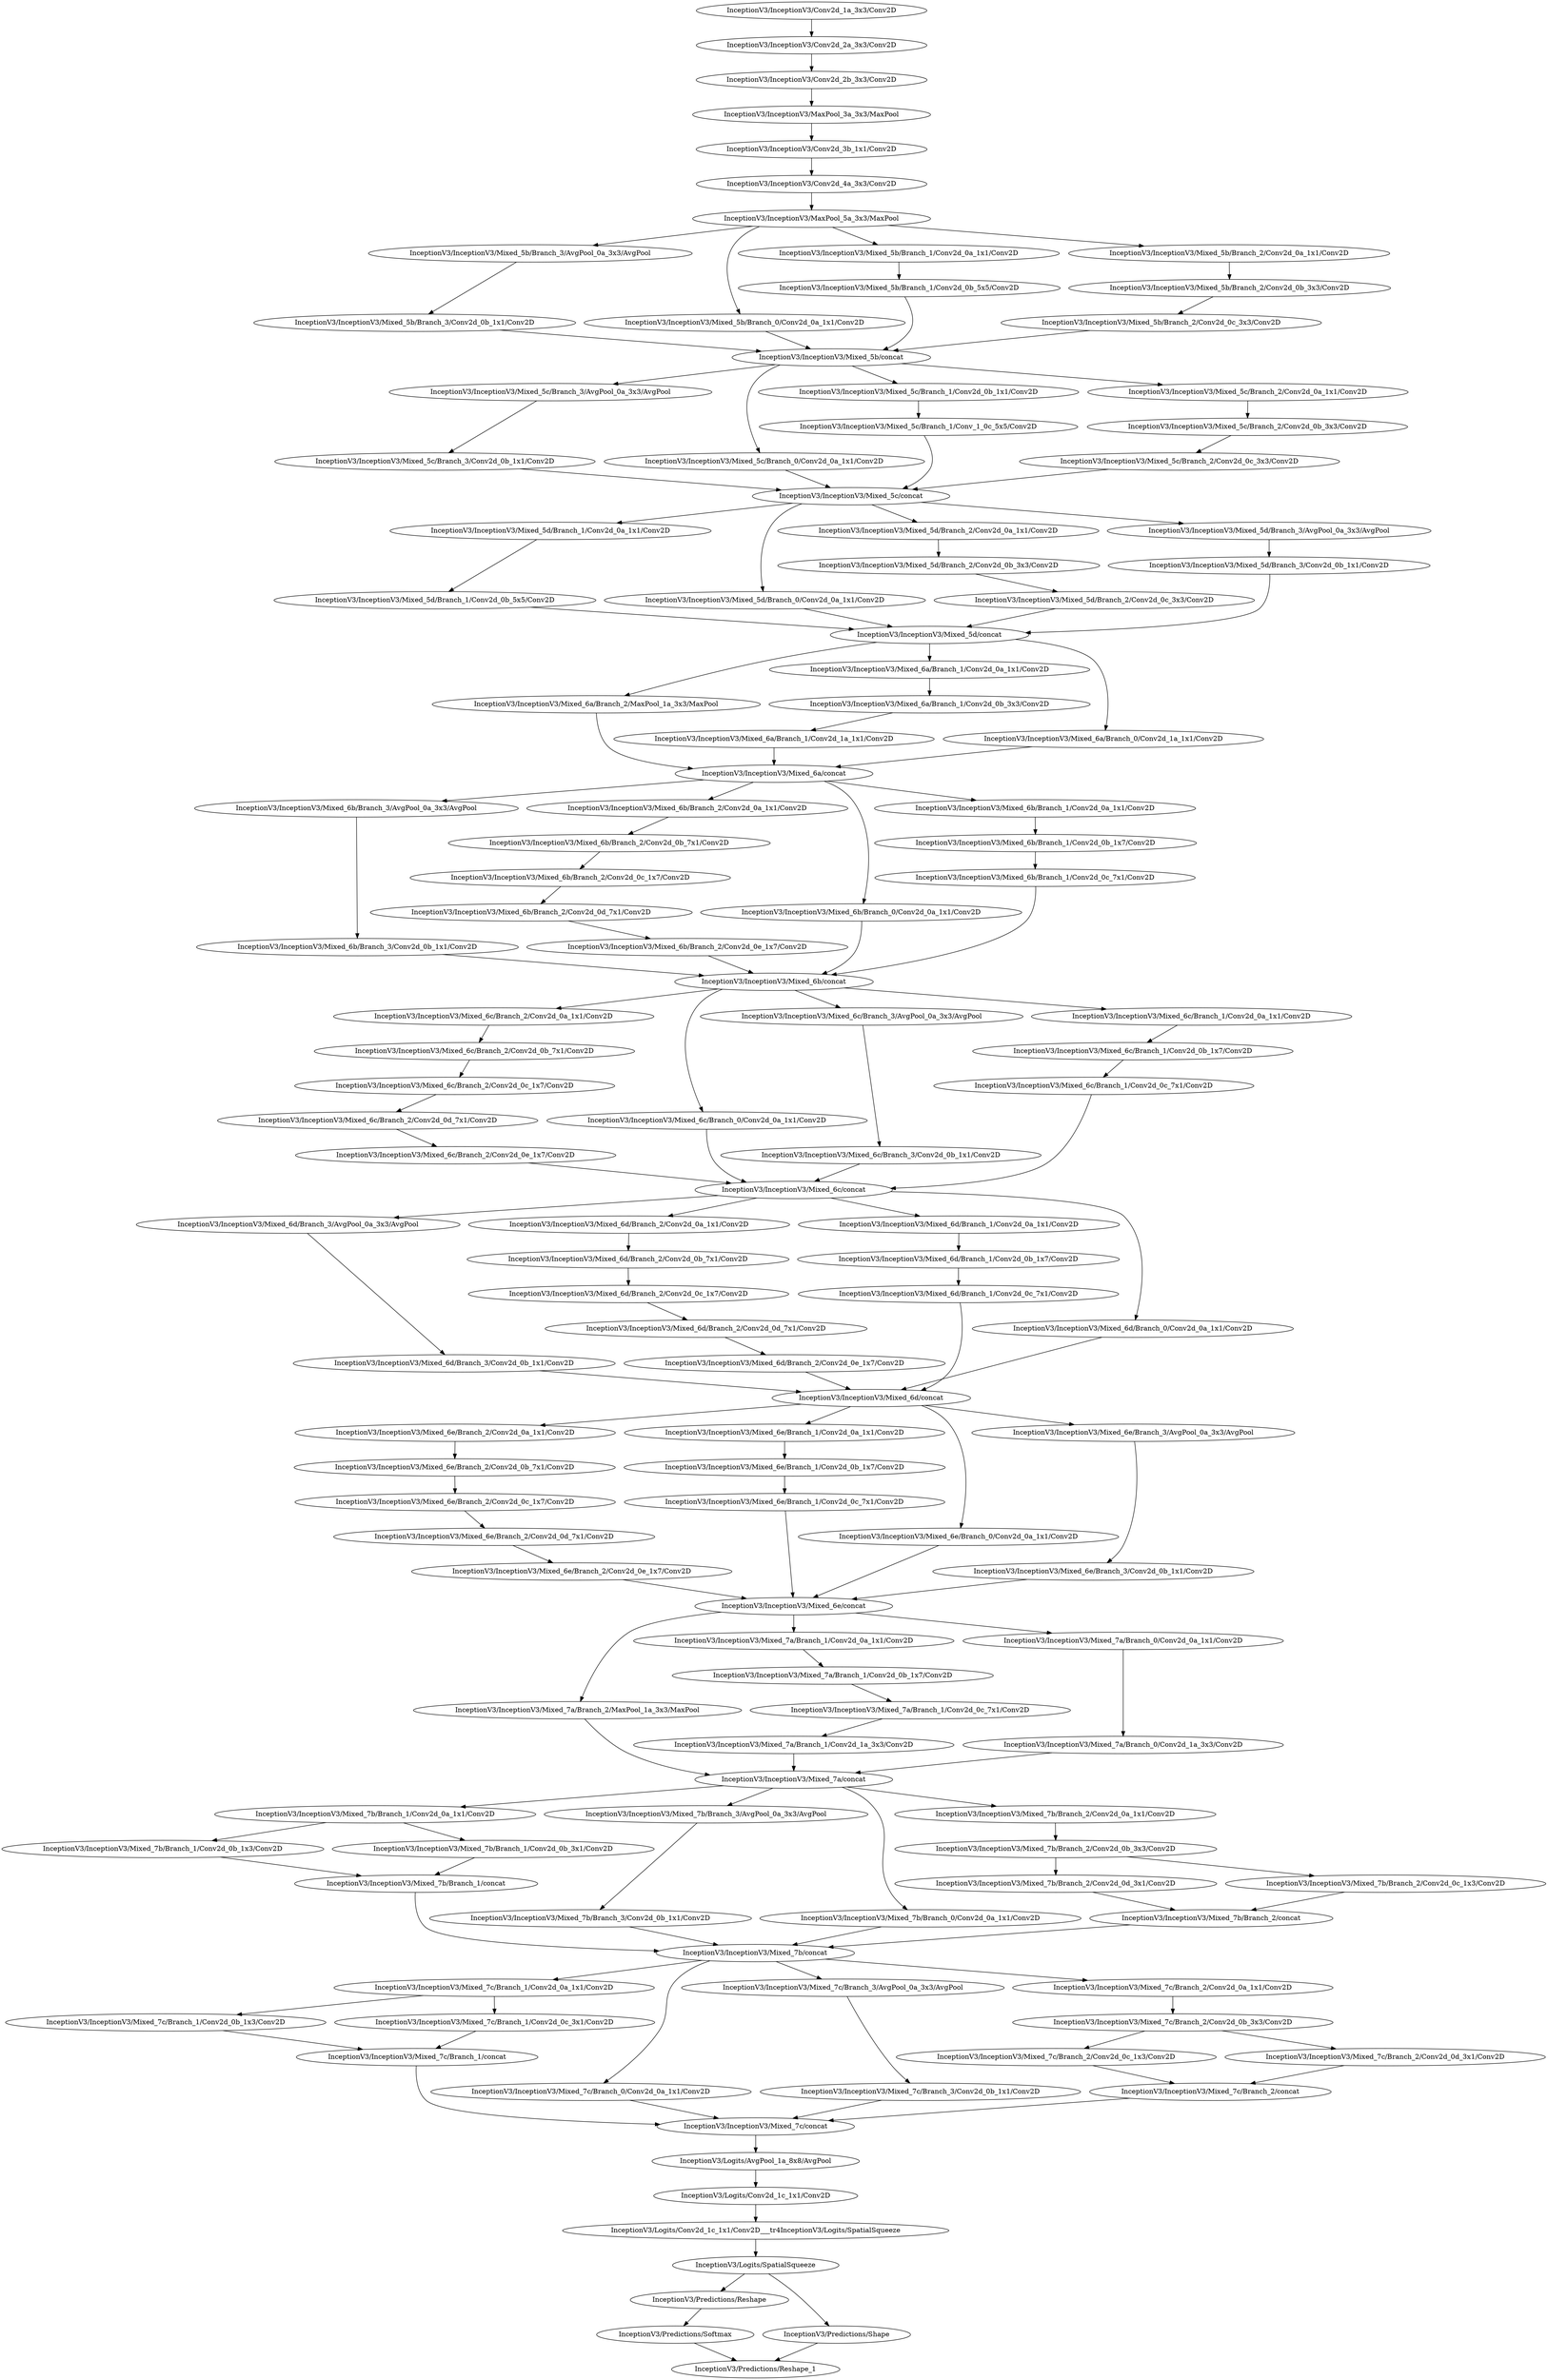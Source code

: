 digraph G {
"InceptionV3/InceptionV3/Conv2d_1a_3x3/Conv2D"->"InceptionV3/InceptionV3/Conv2d_2a_3x3/Conv2D";
"InceptionV3/InceptionV3/Conv2d_1a_3x3/Conv2D";
"InceptionV3/InceptionV3/Conv2d_2a_3x3/Conv2D"->"InceptionV3/InceptionV3/Conv2d_2b_3x3/Conv2D";
"InceptionV3/InceptionV3/Conv2d_2a_3x3/Conv2D";
"InceptionV3/InceptionV3/Conv2d_2b_3x3/Conv2D"->"InceptionV3/InceptionV3/MaxPool_3a_3x3/MaxPool";
"InceptionV3/InceptionV3/Conv2d_2b_3x3/Conv2D";
"InceptionV3/InceptionV3/MaxPool_3a_3x3/MaxPool"->"InceptionV3/InceptionV3/Conv2d_3b_1x1/Conv2D";
"InceptionV3/InceptionV3/MaxPool_3a_3x3/MaxPool";
"InceptionV3/InceptionV3/Conv2d_3b_1x1/Conv2D"->"InceptionV3/InceptionV3/Conv2d_4a_3x3/Conv2D";
"InceptionV3/InceptionV3/Conv2d_3b_1x1/Conv2D";
"InceptionV3/InceptionV3/Conv2d_4a_3x3/Conv2D"->"InceptionV3/InceptionV3/MaxPool_5a_3x3/MaxPool";
"InceptionV3/InceptionV3/Conv2d_4a_3x3/Conv2D";
"InceptionV3/InceptionV3/MaxPool_5a_3x3/MaxPool"->"InceptionV3/InceptionV3/Mixed_5b/Branch_3/AvgPool_0a_3x3/AvgPool";
"InceptionV3/InceptionV3/MaxPool_5a_3x3/MaxPool"->"InceptionV3/InceptionV3/Mixed_5b/Branch_0/Conv2d_0a_1x1/Conv2D";
"InceptionV3/InceptionV3/MaxPool_5a_3x3/MaxPool"->"InceptionV3/InceptionV3/Mixed_5b/Branch_1/Conv2d_0a_1x1/Conv2D";
"InceptionV3/InceptionV3/MaxPool_5a_3x3/MaxPool"->"InceptionV3/InceptionV3/Mixed_5b/Branch_2/Conv2d_0a_1x1/Conv2D";
"InceptionV3/InceptionV3/MaxPool_5a_3x3/MaxPool";
"InceptionV3/InceptionV3/Mixed_5b/Branch_3/AvgPool_0a_3x3/AvgPool"->"InceptionV3/InceptionV3/Mixed_5b/Branch_3/Conv2d_0b_1x1/Conv2D";
"InceptionV3/InceptionV3/Mixed_5b/Branch_3/AvgPool_0a_3x3/AvgPool";
"InceptionV3/InceptionV3/Mixed_5b/Branch_2/Conv2d_0a_1x1/Conv2D"->"InceptionV3/InceptionV3/Mixed_5b/Branch_2/Conv2d_0b_3x3/Conv2D";
"InceptionV3/InceptionV3/Mixed_5b/Branch_2/Conv2d_0a_1x1/Conv2D";
"InceptionV3/InceptionV3/Mixed_5b/Branch_1/Conv2d_0a_1x1/Conv2D"->"InceptionV3/InceptionV3/Mixed_5b/Branch_1/Conv2d_0b_5x5/Conv2D";
"InceptionV3/InceptionV3/Mixed_5b/Branch_1/Conv2d_0a_1x1/Conv2D";
"InceptionV3/InceptionV3/Mixed_5b/Branch_0/Conv2d_0a_1x1/Conv2D"->"InceptionV3/InceptionV3/Mixed_5b/concat";
"InceptionV3/InceptionV3/Mixed_5b/Branch_0/Conv2d_0a_1x1/Conv2D";
"InceptionV3/InceptionV3/Mixed_5b/Branch_3/Conv2d_0b_1x1/Conv2D"->"InceptionV3/InceptionV3/Mixed_5b/concat";
"InceptionV3/InceptionV3/Mixed_5b/Branch_3/Conv2d_0b_1x1/Conv2D";
"InceptionV3/InceptionV3/Mixed_5b/Branch_2/Conv2d_0b_3x3/Conv2D"->"InceptionV3/InceptionV3/Mixed_5b/Branch_2/Conv2d_0c_3x3/Conv2D";
"InceptionV3/InceptionV3/Mixed_5b/Branch_2/Conv2d_0b_3x3/Conv2D";
"InceptionV3/InceptionV3/Mixed_5b/Branch_1/Conv2d_0b_5x5/Conv2D"->"InceptionV3/InceptionV3/Mixed_5b/concat";
"InceptionV3/InceptionV3/Mixed_5b/Branch_1/Conv2d_0b_5x5/Conv2D";
"InceptionV3/InceptionV3/Mixed_5b/Branch_2/Conv2d_0c_3x3/Conv2D"->"InceptionV3/InceptionV3/Mixed_5b/concat";
"InceptionV3/InceptionV3/Mixed_5b/Branch_2/Conv2d_0c_3x3/Conv2D";
"InceptionV3/InceptionV3/Mixed_5b/concat"->"InceptionV3/InceptionV3/Mixed_5c/Branch_3/AvgPool_0a_3x3/AvgPool";
"InceptionV3/InceptionV3/Mixed_5b/concat"->"InceptionV3/InceptionV3/Mixed_5c/Branch_0/Conv2d_0a_1x1/Conv2D";
"InceptionV3/InceptionV3/Mixed_5b/concat"->"InceptionV3/InceptionV3/Mixed_5c/Branch_1/Conv2d_0b_1x1/Conv2D";
"InceptionV3/InceptionV3/Mixed_5b/concat"->"InceptionV3/InceptionV3/Mixed_5c/Branch_2/Conv2d_0a_1x1/Conv2D";
"InceptionV3/InceptionV3/Mixed_5b/concat";
"InceptionV3/InceptionV3/Mixed_5c/Branch_3/AvgPool_0a_3x3/AvgPool"->"InceptionV3/InceptionV3/Mixed_5c/Branch_3/Conv2d_0b_1x1/Conv2D";
"InceptionV3/InceptionV3/Mixed_5c/Branch_3/AvgPool_0a_3x3/AvgPool";
"InceptionV3/InceptionV3/Mixed_5c/Branch_2/Conv2d_0a_1x1/Conv2D"->"InceptionV3/InceptionV3/Mixed_5c/Branch_2/Conv2d_0b_3x3/Conv2D";
"InceptionV3/InceptionV3/Mixed_5c/Branch_2/Conv2d_0a_1x1/Conv2D";
"InceptionV3/InceptionV3/Mixed_5c/Branch_1/Conv2d_0b_1x1/Conv2D"->"InceptionV3/InceptionV3/Mixed_5c/Branch_1/Conv_1_0c_5x5/Conv2D";
"InceptionV3/InceptionV3/Mixed_5c/Branch_1/Conv2d_0b_1x1/Conv2D";
"InceptionV3/InceptionV3/Mixed_5c/Branch_0/Conv2d_0a_1x1/Conv2D"->"InceptionV3/InceptionV3/Mixed_5c/concat";
"InceptionV3/InceptionV3/Mixed_5c/Branch_0/Conv2d_0a_1x1/Conv2D";
"InceptionV3/InceptionV3/Mixed_5c/Branch_3/Conv2d_0b_1x1/Conv2D"->"InceptionV3/InceptionV3/Mixed_5c/concat";
"InceptionV3/InceptionV3/Mixed_5c/Branch_3/Conv2d_0b_1x1/Conv2D";
"InceptionV3/InceptionV3/Mixed_5c/Branch_2/Conv2d_0b_3x3/Conv2D"->"InceptionV3/InceptionV3/Mixed_5c/Branch_2/Conv2d_0c_3x3/Conv2D";
"InceptionV3/InceptionV3/Mixed_5c/Branch_2/Conv2d_0b_3x3/Conv2D";
"InceptionV3/InceptionV3/Mixed_5c/Branch_1/Conv_1_0c_5x5/Conv2D"->"InceptionV3/InceptionV3/Mixed_5c/concat";
"InceptionV3/InceptionV3/Mixed_5c/Branch_1/Conv_1_0c_5x5/Conv2D";
"InceptionV3/InceptionV3/Mixed_5c/Branch_2/Conv2d_0c_3x3/Conv2D"->"InceptionV3/InceptionV3/Mixed_5c/concat";
"InceptionV3/InceptionV3/Mixed_5c/Branch_2/Conv2d_0c_3x3/Conv2D";
"InceptionV3/InceptionV3/Mixed_5c/concat"->"InceptionV3/InceptionV3/Mixed_5d/Branch_1/Conv2d_0a_1x1/Conv2D";
"InceptionV3/InceptionV3/Mixed_5c/concat"->"InceptionV3/InceptionV3/Mixed_5d/Branch_0/Conv2d_0a_1x1/Conv2D";
"InceptionV3/InceptionV3/Mixed_5c/concat"->"InceptionV3/InceptionV3/Mixed_5d/Branch_2/Conv2d_0a_1x1/Conv2D";
"InceptionV3/InceptionV3/Mixed_5c/concat"->"InceptionV3/InceptionV3/Mixed_5d/Branch_3/AvgPool_0a_3x3/AvgPool";
"InceptionV3/InceptionV3/Mixed_5c/concat";
"InceptionV3/InceptionV3/Mixed_5d/Branch_3/AvgPool_0a_3x3/AvgPool"->"InceptionV3/InceptionV3/Mixed_5d/Branch_3/Conv2d_0b_1x1/Conv2D";
"InceptionV3/InceptionV3/Mixed_5d/Branch_3/AvgPool_0a_3x3/AvgPool";
"InceptionV3/InceptionV3/Mixed_5d/Branch_2/Conv2d_0a_1x1/Conv2D"->"InceptionV3/InceptionV3/Mixed_5d/Branch_2/Conv2d_0b_3x3/Conv2D";
"InceptionV3/InceptionV3/Mixed_5d/Branch_2/Conv2d_0a_1x1/Conv2D";
"InceptionV3/InceptionV3/Mixed_5d/Branch_1/Conv2d_0a_1x1/Conv2D"->"InceptionV3/InceptionV3/Mixed_5d/Branch_1/Conv2d_0b_5x5/Conv2D";
"InceptionV3/InceptionV3/Mixed_5d/Branch_1/Conv2d_0a_1x1/Conv2D";
"InceptionV3/InceptionV3/Mixed_5d/Branch_0/Conv2d_0a_1x1/Conv2D"->"InceptionV3/InceptionV3/Mixed_5d/concat";
"InceptionV3/InceptionV3/Mixed_5d/Branch_0/Conv2d_0a_1x1/Conv2D";
"InceptionV3/InceptionV3/Mixed_5d/Branch_3/Conv2d_0b_1x1/Conv2D"->"InceptionV3/InceptionV3/Mixed_5d/concat";
"InceptionV3/InceptionV3/Mixed_5d/Branch_3/Conv2d_0b_1x1/Conv2D";
"InceptionV3/InceptionV3/Mixed_5d/Branch_2/Conv2d_0b_3x3/Conv2D"->"InceptionV3/InceptionV3/Mixed_5d/Branch_2/Conv2d_0c_3x3/Conv2D";
"InceptionV3/InceptionV3/Mixed_5d/Branch_2/Conv2d_0b_3x3/Conv2D";
"InceptionV3/InceptionV3/Mixed_5d/Branch_1/Conv2d_0b_5x5/Conv2D"->"InceptionV3/InceptionV3/Mixed_5d/concat";
"InceptionV3/InceptionV3/Mixed_5d/Branch_1/Conv2d_0b_5x5/Conv2D";
"InceptionV3/InceptionV3/Mixed_5d/Branch_2/Conv2d_0c_3x3/Conv2D"->"InceptionV3/InceptionV3/Mixed_5d/concat";
"InceptionV3/InceptionV3/Mixed_5d/Branch_2/Conv2d_0c_3x3/Conv2D";
"InceptionV3/InceptionV3/Mixed_5d/concat"->"InceptionV3/InceptionV3/Mixed_6a/Branch_2/MaxPool_1a_3x3/MaxPool";
"InceptionV3/InceptionV3/Mixed_5d/concat"->"InceptionV3/InceptionV3/Mixed_6a/Branch_1/Conv2d_0a_1x1/Conv2D";
"InceptionV3/InceptionV3/Mixed_5d/concat"->"InceptionV3/InceptionV3/Mixed_6a/Branch_0/Conv2d_1a_1x1/Conv2D";
"InceptionV3/InceptionV3/Mixed_5d/concat";
"InceptionV3/InceptionV3/Mixed_6a/Branch_2/MaxPool_1a_3x3/MaxPool"->"InceptionV3/InceptionV3/Mixed_6a/concat";
"InceptionV3/InceptionV3/Mixed_6a/Branch_2/MaxPool_1a_3x3/MaxPool";
"InceptionV3/InceptionV3/Mixed_6a/Branch_1/Conv2d_0a_1x1/Conv2D"->"InceptionV3/InceptionV3/Mixed_6a/Branch_1/Conv2d_0b_3x3/Conv2D";
"InceptionV3/InceptionV3/Mixed_6a/Branch_1/Conv2d_0a_1x1/Conv2D";
"InceptionV3/InceptionV3/Mixed_6a/Branch_0/Conv2d_1a_1x1/Conv2D"->"InceptionV3/InceptionV3/Mixed_6a/concat";
"InceptionV3/InceptionV3/Mixed_6a/Branch_0/Conv2d_1a_1x1/Conv2D";
"InceptionV3/InceptionV3/Mixed_6a/Branch_1/Conv2d_0b_3x3/Conv2D"->"InceptionV3/InceptionV3/Mixed_6a/Branch_1/Conv2d_1a_1x1/Conv2D";
"InceptionV3/InceptionV3/Mixed_6a/Branch_1/Conv2d_0b_3x3/Conv2D";
"InceptionV3/InceptionV3/Mixed_6a/Branch_1/Conv2d_1a_1x1/Conv2D"->"InceptionV3/InceptionV3/Mixed_6a/concat";
"InceptionV3/InceptionV3/Mixed_6a/Branch_1/Conv2d_1a_1x1/Conv2D";
"InceptionV3/InceptionV3/Mixed_6a/concat"->"InceptionV3/InceptionV3/Mixed_6b/Branch_3/AvgPool_0a_3x3/AvgPool";
"InceptionV3/InceptionV3/Mixed_6a/concat"->"InceptionV3/InceptionV3/Mixed_6b/Branch_2/Conv2d_0a_1x1/Conv2D";
"InceptionV3/InceptionV3/Mixed_6a/concat"->"InceptionV3/InceptionV3/Mixed_6b/Branch_0/Conv2d_0a_1x1/Conv2D";
"InceptionV3/InceptionV3/Mixed_6a/concat"->"InceptionV3/InceptionV3/Mixed_6b/Branch_1/Conv2d_0a_1x1/Conv2D";
"InceptionV3/InceptionV3/Mixed_6a/concat";
"InceptionV3/InceptionV3/Mixed_6b/Branch_3/AvgPool_0a_3x3/AvgPool"->"InceptionV3/InceptionV3/Mixed_6b/Branch_3/Conv2d_0b_1x1/Conv2D";
"InceptionV3/InceptionV3/Mixed_6b/Branch_3/AvgPool_0a_3x3/AvgPool";
"InceptionV3/InceptionV3/Mixed_6b/Branch_2/Conv2d_0a_1x1/Conv2D"->"InceptionV3/InceptionV3/Mixed_6b/Branch_2/Conv2d_0b_7x1/Conv2D";
"InceptionV3/InceptionV3/Mixed_6b/Branch_2/Conv2d_0a_1x1/Conv2D";
"InceptionV3/InceptionV3/Mixed_6b/Branch_1/Conv2d_0a_1x1/Conv2D"->"InceptionV3/InceptionV3/Mixed_6b/Branch_1/Conv2d_0b_1x7/Conv2D";
"InceptionV3/InceptionV3/Mixed_6b/Branch_1/Conv2d_0a_1x1/Conv2D";
"InceptionV3/InceptionV3/Mixed_6b/Branch_0/Conv2d_0a_1x1/Conv2D"->"InceptionV3/InceptionV3/Mixed_6b/concat";
"InceptionV3/InceptionV3/Mixed_6b/Branch_0/Conv2d_0a_1x1/Conv2D";
"InceptionV3/InceptionV3/Mixed_6b/Branch_3/Conv2d_0b_1x1/Conv2D"->"InceptionV3/InceptionV3/Mixed_6b/concat";
"InceptionV3/InceptionV3/Mixed_6b/Branch_3/Conv2d_0b_1x1/Conv2D";
"InceptionV3/InceptionV3/Mixed_6b/Branch_2/Conv2d_0b_7x1/Conv2D"->"InceptionV3/InceptionV3/Mixed_6b/Branch_2/Conv2d_0c_1x7/Conv2D";
"InceptionV3/InceptionV3/Mixed_6b/Branch_2/Conv2d_0b_7x1/Conv2D";
"InceptionV3/InceptionV3/Mixed_6b/Branch_1/Conv2d_0b_1x7/Conv2D"->"InceptionV3/InceptionV3/Mixed_6b/Branch_1/Conv2d_0c_7x1/Conv2D";
"InceptionV3/InceptionV3/Mixed_6b/Branch_1/Conv2d_0b_1x7/Conv2D";
"InceptionV3/InceptionV3/Mixed_6b/Branch_2/Conv2d_0c_1x7/Conv2D"->"InceptionV3/InceptionV3/Mixed_6b/Branch_2/Conv2d_0d_7x1/Conv2D";
"InceptionV3/InceptionV3/Mixed_6b/Branch_2/Conv2d_0c_1x7/Conv2D";
"InceptionV3/InceptionV3/Mixed_6b/Branch_1/Conv2d_0c_7x1/Conv2D"->"InceptionV3/InceptionV3/Mixed_6b/concat";
"InceptionV3/InceptionV3/Mixed_6b/Branch_1/Conv2d_0c_7x1/Conv2D";
"InceptionV3/InceptionV3/Mixed_6b/Branch_2/Conv2d_0d_7x1/Conv2D"->"InceptionV3/InceptionV3/Mixed_6b/Branch_2/Conv2d_0e_1x7/Conv2D";
"InceptionV3/InceptionV3/Mixed_6b/Branch_2/Conv2d_0d_7x1/Conv2D";
"InceptionV3/InceptionV3/Mixed_6b/Branch_2/Conv2d_0e_1x7/Conv2D"->"InceptionV3/InceptionV3/Mixed_6b/concat";
"InceptionV3/InceptionV3/Mixed_6b/Branch_2/Conv2d_0e_1x7/Conv2D";
"InceptionV3/InceptionV3/Mixed_6b/concat"->"InceptionV3/InceptionV3/Mixed_6c/Branch_2/Conv2d_0a_1x1/Conv2D";
"InceptionV3/InceptionV3/Mixed_6b/concat"->"InceptionV3/InceptionV3/Mixed_6c/Branch_0/Conv2d_0a_1x1/Conv2D";
"InceptionV3/InceptionV3/Mixed_6b/concat"->"InceptionV3/InceptionV3/Mixed_6c/Branch_3/AvgPool_0a_3x3/AvgPool";
"InceptionV3/InceptionV3/Mixed_6b/concat"->"InceptionV3/InceptionV3/Mixed_6c/Branch_1/Conv2d_0a_1x1/Conv2D";
"InceptionV3/InceptionV3/Mixed_6b/concat";
"InceptionV3/InceptionV3/Mixed_6c/Branch_3/AvgPool_0a_3x3/AvgPool"->"InceptionV3/InceptionV3/Mixed_6c/Branch_3/Conv2d_0b_1x1/Conv2D";
"InceptionV3/InceptionV3/Mixed_6c/Branch_3/AvgPool_0a_3x3/AvgPool";
"InceptionV3/InceptionV3/Mixed_6c/Branch_2/Conv2d_0a_1x1/Conv2D"->"InceptionV3/InceptionV3/Mixed_6c/Branch_2/Conv2d_0b_7x1/Conv2D";
"InceptionV3/InceptionV3/Mixed_6c/Branch_2/Conv2d_0a_1x1/Conv2D";
"InceptionV3/InceptionV3/Mixed_6c/Branch_1/Conv2d_0a_1x1/Conv2D"->"InceptionV3/InceptionV3/Mixed_6c/Branch_1/Conv2d_0b_1x7/Conv2D";
"InceptionV3/InceptionV3/Mixed_6c/Branch_1/Conv2d_0a_1x1/Conv2D";
"InceptionV3/InceptionV3/Mixed_6c/Branch_0/Conv2d_0a_1x1/Conv2D"->"InceptionV3/InceptionV3/Mixed_6c/concat";
"InceptionV3/InceptionV3/Mixed_6c/Branch_0/Conv2d_0a_1x1/Conv2D";
"InceptionV3/InceptionV3/Mixed_6c/Branch_3/Conv2d_0b_1x1/Conv2D"->"InceptionV3/InceptionV3/Mixed_6c/concat";
"InceptionV3/InceptionV3/Mixed_6c/Branch_3/Conv2d_0b_1x1/Conv2D";
"InceptionV3/InceptionV3/Mixed_6c/Branch_2/Conv2d_0b_7x1/Conv2D"->"InceptionV3/InceptionV3/Mixed_6c/Branch_2/Conv2d_0c_1x7/Conv2D";
"InceptionV3/InceptionV3/Mixed_6c/Branch_2/Conv2d_0b_7x1/Conv2D";
"InceptionV3/InceptionV3/Mixed_6c/Branch_1/Conv2d_0b_1x7/Conv2D"->"InceptionV3/InceptionV3/Mixed_6c/Branch_1/Conv2d_0c_7x1/Conv2D";
"InceptionV3/InceptionV3/Mixed_6c/Branch_1/Conv2d_0b_1x7/Conv2D";
"InceptionV3/InceptionV3/Mixed_6c/Branch_2/Conv2d_0c_1x7/Conv2D"->"InceptionV3/InceptionV3/Mixed_6c/Branch_2/Conv2d_0d_7x1/Conv2D";
"InceptionV3/InceptionV3/Mixed_6c/Branch_2/Conv2d_0c_1x7/Conv2D";
"InceptionV3/InceptionV3/Mixed_6c/Branch_1/Conv2d_0c_7x1/Conv2D"->"InceptionV3/InceptionV3/Mixed_6c/concat";
"InceptionV3/InceptionV3/Mixed_6c/Branch_1/Conv2d_0c_7x1/Conv2D";
"InceptionV3/InceptionV3/Mixed_6c/Branch_2/Conv2d_0d_7x1/Conv2D"->"InceptionV3/InceptionV3/Mixed_6c/Branch_2/Conv2d_0e_1x7/Conv2D";
"InceptionV3/InceptionV3/Mixed_6c/Branch_2/Conv2d_0d_7x1/Conv2D";
"InceptionV3/InceptionV3/Mixed_6c/Branch_2/Conv2d_0e_1x7/Conv2D"->"InceptionV3/InceptionV3/Mixed_6c/concat";
"InceptionV3/InceptionV3/Mixed_6c/Branch_2/Conv2d_0e_1x7/Conv2D";
"InceptionV3/InceptionV3/Mixed_6c/concat"->"InceptionV3/InceptionV3/Mixed_6d/Branch_3/AvgPool_0a_3x3/AvgPool";
"InceptionV3/InceptionV3/Mixed_6c/concat"->"InceptionV3/InceptionV3/Mixed_6d/Branch_2/Conv2d_0a_1x1/Conv2D";
"InceptionV3/InceptionV3/Mixed_6c/concat"->"InceptionV3/InceptionV3/Mixed_6d/Branch_1/Conv2d_0a_1x1/Conv2D";
"InceptionV3/InceptionV3/Mixed_6c/concat"->"InceptionV3/InceptionV3/Mixed_6d/Branch_0/Conv2d_0a_1x1/Conv2D";
"InceptionV3/InceptionV3/Mixed_6c/concat";
"InceptionV3/InceptionV3/Mixed_6d/Branch_3/AvgPool_0a_3x3/AvgPool"->"InceptionV3/InceptionV3/Mixed_6d/Branch_3/Conv2d_0b_1x1/Conv2D";
"InceptionV3/InceptionV3/Mixed_6d/Branch_3/AvgPool_0a_3x3/AvgPool";
"InceptionV3/InceptionV3/Mixed_6d/Branch_2/Conv2d_0a_1x1/Conv2D"->"InceptionV3/InceptionV3/Mixed_6d/Branch_2/Conv2d_0b_7x1/Conv2D";
"InceptionV3/InceptionV3/Mixed_6d/Branch_2/Conv2d_0a_1x1/Conv2D";
"InceptionV3/InceptionV3/Mixed_6d/Branch_1/Conv2d_0a_1x1/Conv2D"->"InceptionV3/InceptionV3/Mixed_6d/Branch_1/Conv2d_0b_1x7/Conv2D";
"InceptionV3/InceptionV3/Mixed_6d/Branch_1/Conv2d_0a_1x1/Conv2D";
"InceptionV3/InceptionV3/Mixed_6d/Branch_0/Conv2d_0a_1x1/Conv2D"->"InceptionV3/InceptionV3/Mixed_6d/concat";
"InceptionV3/InceptionV3/Mixed_6d/Branch_0/Conv2d_0a_1x1/Conv2D";
"InceptionV3/InceptionV3/Mixed_6d/Branch_3/Conv2d_0b_1x1/Conv2D"->"InceptionV3/InceptionV3/Mixed_6d/concat";
"InceptionV3/InceptionV3/Mixed_6d/Branch_3/Conv2d_0b_1x1/Conv2D";
"InceptionV3/InceptionV3/Mixed_6d/Branch_2/Conv2d_0b_7x1/Conv2D"->"InceptionV3/InceptionV3/Mixed_6d/Branch_2/Conv2d_0c_1x7/Conv2D";
"InceptionV3/InceptionV3/Mixed_6d/Branch_2/Conv2d_0b_7x1/Conv2D";
"InceptionV3/InceptionV3/Mixed_6d/Branch_1/Conv2d_0b_1x7/Conv2D"->"InceptionV3/InceptionV3/Mixed_6d/Branch_1/Conv2d_0c_7x1/Conv2D";
"InceptionV3/InceptionV3/Mixed_6d/Branch_1/Conv2d_0b_1x7/Conv2D";
"InceptionV3/InceptionV3/Mixed_6d/Branch_2/Conv2d_0c_1x7/Conv2D"->"InceptionV3/InceptionV3/Mixed_6d/Branch_2/Conv2d_0d_7x1/Conv2D";
"InceptionV3/InceptionV3/Mixed_6d/Branch_2/Conv2d_0c_1x7/Conv2D";
"InceptionV3/InceptionV3/Mixed_6d/Branch_1/Conv2d_0c_7x1/Conv2D"->"InceptionV3/InceptionV3/Mixed_6d/concat";
"InceptionV3/InceptionV3/Mixed_6d/Branch_1/Conv2d_0c_7x1/Conv2D";
"InceptionV3/InceptionV3/Mixed_6d/Branch_2/Conv2d_0d_7x1/Conv2D"->"InceptionV3/InceptionV3/Mixed_6d/Branch_2/Conv2d_0e_1x7/Conv2D";
"InceptionV3/InceptionV3/Mixed_6d/Branch_2/Conv2d_0d_7x1/Conv2D";
"InceptionV3/InceptionV3/Mixed_6d/Branch_2/Conv2d_0e_1x7/Conv2D"->"InceptionV3/InceptionV3/Mixed_6d/concat";
"InceptionV3/InceptionV3/Mixed_6d/Branch_2/Conv2d_0e_1x7/Conv2D";
"InceptionV3/InceptionV3/Mixed_6d/concat"->"InceptionV3/InceptionV3/Mixed_6e/Branch_2/Conv2d_0a_1x1/Conv2D";
"InceptionV3/InceptionV3/Mixed_6d/concat"->"InceptionV3/InceptionV3/Mixed_6e/Branch_1/Conv2d_0a_1x1/Conv2D";
"InceptionV3/InceptionV3/Mixed_6d/concat"->"InceptionV3/InceptionV3/Mixed_6e/Branch_0/Conv2d_0a_1x1/Conv2D";
"InceptionV3/InceptionV3/Mixed_6d/concat"->"InceptionV3/InceptionV3/Mixed_6e/Branch_3/AvgPool_0a_3x3/AvgPool";
"InceptionV3/InceptionV3/Mixed_6d/concat";
"InceptionV3/InceptionV3/Mixed_6e/Branch_3/AvgPool_0a_3x3/AvgPool"->"InceptionV3/InceptionV3/Mixed_6e/Branch_3/Conv2d_0b_1x1/Conv2D";
"InceptionV3/InceptionV3/Mixed_6e/Branch_3/AvgPool_0a_3x3/AvgPool";
"InceptionV3/InceptionV3/Mixed_6e/Branch_2/Conv2d_0a_1x1/Conv2D"->"InceptionV3/InceptionV3/Mixed_6e/Branch_2/Conv2d_0b_7x1/Conv2D";
"InceptionV3/InceptionV3/Mixed_6e/Branch_2/Conv2d_0a_1x1/Conv2D";
"InceptionV3/InceptionV3/Mixed_6e/Branch_1/Conv2d_0a_1x1/Conv2D"->"InceptionV3/InceptionV3/Mixed_6e/Branch_1/Conv2d_0b_1x7/Conv2D";
"InceptionV3/InceptionV3/Mixed_6e/Branch_1/Conv2d_0a_1x1/Conv2D";
"InceptionV3/InceptionV3/Mixed_6e/Branch_0/Conv2d_0a_1x1/Conv2D"->"InceptionV3/InceptionV3/Mixed_6e/concat";
"InceptionV3/InceptionV3/Mixed_6e/Branch_0/Conv2d_0a_1x1/Conv2D";
"InceptionV3/InceptionV3/Mixed_6e/Branch_3/Conv2d_0b_1x1/Conv2D"->"InceptionV3/InceptionV3/Mixed_6e/concat";
"InceptionV3/InceptionV3/Mixed_6e/Branch_3/Conv2d_0b_1x1/Conv2D";
"InceptionV3/InceptionV3/Mixed_6e/Branch_2/Conv2d_0b_7x1/Conv2D"->"InceptionV3/InceptionV3/Mixed_6e/Branch_2/Conv2d_0c_1x7/Conv2D";
"InceptionV3/InceptionV3/Mixed_6e/Branch_2/Conv2d_0b_7x1/Conv2D";
"InceptionV3/InceptionV3/Mixed_6e/Branch_1/Conv2d_0b_1x7/Conv2D"->"InceptionV3/InceptionV3/Mixed_6e/Branch_1/Conv2d_0c_7x1/Conv2D";
"InceptionV3/InceptionV3/Mixed_6e/Branch_1/Conv2d_0b_1x7/Conv2D";
"InceptionV3/InceptionV3/Mixed_6e/Branch_2/Conv2d_0c_1x7/Conv2D"->"InceptionV3/InceptionV3/Mixed_6e/Branch_2/Conv2d_0d_7x1/Conv2D";
"InceptionV3/InceptionV3/Mixed_6e/Branch_2/Conv2d_0c_1x7/Conv2D";
"InceptionV3/InceptionV3/Mixed_6e/Branch_1/Conv2d_0c_7x1/Conv2D"->"InceptionV3/InceptionV3/Mixed_6e/concat";
"InceptionV3/InceptionV3/Mixed_6e/Branch_1/Conv2d_0c_7x1/Conv2D";
"InceptionV3/InceptionV3/Mixed_6e/Branch_2/Conv2d_0d_7x1/Conv2D"->"InceptionV3/InceptionV3/Mixed_6e/Branch_2/Conv2d_0e_1x7/Conv2D";
"InceptionV3/InceptionV3/Mixed_6e/Branch_2/Conv2d_0d_7x1/Conv2D";
"InceptionV3/InceptionV3/Mixed_6e/Branch_2/Conv2d_0e_1x7/Conv2D"->"InceptionV3/InceptionV3/Mixed_6e/concat";
"InceptionV3/InceptionV3/Mixed_6e/Branch_2/Conv2d_0e_1x7/Conv2D";
"InceptionV3/InceptionV3/Mixed_6e/concat"->"InceptionV3/InceptionV3/Mixed_7a/Branch_2/MaxPool_1a_3x3/MaxPool";
"InceptionV3/InceptionV3/Mixed_6e/concat"->"InceptionV3/InceptionV3/Mixed_7a/Branch_1/Conv2d_0a_1x1/Conv2D";
"InceptionV3/InceptionV3/Mixed_6e/concat"->"InceptionV3/InceptionV3/Mixed_7a/Branch_0/Conv2d_0a_1x1/Conv2D";
"InceptionV3/InceptionV3/Mixed_6e/concat";
"InceptionV3/InceptionV3/Mixed_7a/Branch_2/MaxPool_1a_3x3/MaxPool"->"InceptionV3/InceptionV3/Mixed_7a/concat";
"InceptionV3/InceptionV3/Mixed_7a/Branch_2/MaxPool_1a_3x3/MaxPool";
"InceptionV3/InceptionV3/Mixed_7a/Branch_1/Conv2d_0a_1x1/Conv2D"->"InceptionV3/InceptionV3/Mixed_7a/Branch_1/Conv2d_0b_1x7/Conv2D";
"InceptionV3/InceptionV3/Mixed_7a/Branch_1/Conv2d_0a_1x1/Conv2D";
"InceptionV3/InceptionV3/Mixed_7a/Branch_0/Conv2d_0a_1x1/Conv2D"->"InceptionV3/InceptionV3/Mixed_7a/Branch_0/Conv2d_1a_3x3/Conv2D";
"InceptionV3/InceptionV3/Mixed_7a/Branch_0/Conv2d_0a_1x1/Conv2D";
"InceptionV3/InceptionV3/Mixed_7a/Branch_1/Conv2d_0b_1x7/Conv2D"->"InceptionV3/InceptionV3/Mixed_7a/Branch_1/Conv2d_0c_7x1/Conv2D";
"InceptionV3/InceptionV3/Mixed_7a/Branch_1/Conv2d_0b_1x7/Conv2D";
"InceptionV3/InceptionV3/Mixed_7a/Branch_0/Conv2d_1a_3x3/Conv2D"->"InceptionV3/InceptionV3/Mixed_7a/concat";
"InceptionV3/InceptionV3/Mixed_7a/Branch_0/Conv2d_1a_3x3/Conv2D";
"InceptionV3/InceptionV3/Mixed_7a/Branch_1/Conv2d_0c_7x1/Conv2D"->"InceptionV3/InceptionV3/Mixed_7a/Branch_1/Conv2d_1a_3x3/Conv2D";
"InceptionV3/InceptionV3/Mixed_7a/Branch_1/Conv2d_0c_7x1/Conv2D";
"InceptionV3/InceptionV3/Mixed_7a/Branch_1/Conv2d_1a_3x3/Conv2D"->"InceptionV3/InceptionV3/Mixed_7a/concat";
"InceptionV3/InceptionV3/Mixed_7a/Branch_1/Conv2d_1a_3x3/Conv2D";
"InceptionV3/InceptionV3/Mixed_7a/concat"->"InceptionV3/InceptionV3/Mixed_7b/Branch_1/Conv2d_0a_1x1/Conv2D";
"InceptionV3/InceptionV3/Mixed_7a/concat"->"InceptionV3/InceptionV3/Mixed_7b/Branch_3/AvgPool_0a_3x3/AvgPool";
"InceptionV3/InceptionV3/Mixed_7a/concat"->"InceptionV3/InceptionV3/Mixed_7b/Branch_0/Conv2d_0a_1x1/Conv2D";
"InceptionV3/InceptionV3/Mixed_7a/concat"->"InceptionV3/InceptionV3/Mixed_7b/Branch_2/Conv2d_0a_1x1/Conv2D";
"InceptionV3/InceptionV3/Mixed_7a/concat";
"InceptionV3/InceptionV3/Mixed_7b/Branch_3/AvgPool_0a_3x3/AvgPool"->"InceptionV3/InceptionV3/Mixed_7b/Branch_3/Conv2d_0b_1x1/Conv2D";
"InceptionV3/InceptionV3/Mixed_7b/Branch_3/AvgPool_0a_3x3/AvgPool";
"InceptionV3/InceptionV3/Mixed_7b/Branch_2/Conv2d_0a_1x1/Conv2D"->"InceptionV3/InceptionV3/Mixed_7b/Branch_2/Conv2d_0b_3x3/Conv2D";
"InceptionV3/InceptionV3/Mixed_7b/Branch_2/Conv2d_0a_1x1/Conv2D";
"InceptionV3/InceptionV3/Mixed_7b/Branch_1/Conv2d_0a_1x1/Conv2D"->"InceptionV3/InceptionV3/Mixed_7b/Branch_1/Conv2d_0b_1x3/Conv2D";
"InceptionV3/InceptionV3/Mixed_7b/Branch_1/Conv2d_0a_1x1/Conv2D"->"InceptionV3/InceptionV3/Mixed_7b/Branch_1/Conv2d_0b_3x1/Conv2D";
"InceptionV3/InceptionV3/Mixed_7b/Branch_1/Conv2d_0a_1x1/Conv2D";
"InceptionV3/InceptionV3/Mixed_7b/Branch_0/Conv2d_0a_1x1/Conv2D"->"InceptionV3/InceptionV3/Mixed_7b/concat";
"InceptionV3/InceptionV3/Mixed_7b/Branch_0/Conv2d_0a_1x1/Conv2D";
"InceptionV3/InceptionV3/Mixed_7b/Branch_3/Conv2d_0b_1x1/Conv2D"->"InceptionV3/InceptionV3/Mixed_7b/concat";
"InceptionV3/InceptionV3/Mixed_7b/Branch_3/Conv2d_0b_1x1/Conv2D";
"InceptionV3/InceptionV3/Mixed_7b/Branch_2/Conv2d_0b_3x3/Conv2D"->"InceptionV3/InceptionV3/Mixed_7b/Branch_2/Conv2d_0d_3x1/Conv2D";
"InceptionV3/InceptionV3/Mixed_7b/Branch_2/Conv2d_0b_3x3/Conv2D"->"InceptionV3/InceptionV3/Mixed_7b/Branch_2/Conv2d_0c_1x3/Conv2D";
"InceptionV3/InceptionV3/Mixed_7b/Branch_2/Conv2d_0b_3x3/Conv2D";
"InceptionV3/InceptionV3/Mixed_7b/Branch_1/Conv2d_0b_3x1/Conv2D"->"InceptionV3/InceptionV3/Mixed_7b/Branch_1/concat";
"InceptionV3/InceptionV3/Mixed_7b/Branch_1/Conv2d_0b_3x1/Conv2D";
"InceptionV3/InceptionV3/Mixed_7b/Branch_1/Conv2d_0b_1x3/Conv2D"->"InceptionV3/InceptionV3/Mixed_7b/Branch_1/concat";
"InceptionV3/InceptionV3/Mixed_7b/Branch_1/Conv2d_0b_1x3/Conv2D";
"InceptionV3/InceptionV3/Mixed_7b/Branch_2/Conv2d_0d_3x1/Conv2D"->"InceptionV3/InceptionV3/Mixed_7b/Branch_2/concat";
"InceptionV3/InceptionV3/Mixed_7b/Branch_2/Conv2d_0d_3x1/Conv2D";
"InceptionV3/InceptionV3/Mixed_7b/Branch_2/Conv2d_0c_1x3/Conv2D"->"InceptionV3/InceptionV3/Mixed_7b/Branch_2/concat";
"InceptionV3/InceptionV3/Mixed_7b/Branch_2/Conv2d_0c_1x3/Conv2D";
"InceptionV3/InceptionV3/Mixed_7b/Branch_1/concat"->"InceptionV3/InceptionV3/Mixed_7b/concat";
"InceptionV3/InceptionV3/Mixed_7b/Branch_1/concat";
"InceptionV3/InceptionV3/Mixed_7b/Branch_2/concat"->"InceptionV3/InceptionV3/Mixed_7b/concat";
"InceptionV3/InceptionV3/Mixed_7b/Branch_2/concat";
"InceptionV3/InceptionV3/Mixed_7b/concat"->"InceptionV3/InceptionV3/Mixed_7c/Branch_1/Conv2d_0a_1x1/Conv2D";
"InceptionV3/InceptionV3/Mixed_7b/concat"->"InceptionV3/InceptionV3/Mixed_7c/Branch_0/Conv2d_0a_1x1/Conv2D";
"InceptionV3/InceptionV3/Mixed_7b/concat"->"InceptionV3/InceptionV3/Mixed_7c/Branch_3/AvgPool_0a_3x3/AvgPool";
"InceptionV3/InceptionV3/Mixed_7b/concat"->"InceptionV3/InceptionV3/Mixed_7c/Branch_2/Conv2d_0a_1x1/Conv2D";
"InceptionV3/InceptionV3/Mixed_7b/concat";
"InceptionV3/InceptionV3/Mixed_7c/Branch_3/AvgPool_0a_3x3/AvgPool"->"InceptionV3/InceptionV3/Mixed_7c/Branch_3/Conv2d_0b_1x1/Conv2D";
"InceptionV3/InceptionV3/Mixed_7c/Branch_3/AvgPool_0a_3x3/AvgPool";
"InceptionV3/InceptionV3/Mixed_7c/Branch_2/Conv2d_0a_1x1/Conv2D"->"InceptionV3/InceptionV3/Mixed_7c/Branch_2/Conv2d_0b_3x3/Conv2D";
"InceptionV3/InceptionV3/Mixed_7c/Branch_2/Conv2d_0a_1x1/Conv2D";
"InceptionV3/InceptionV3/Mixed_7c/Branch_1/Conv2d_0a_1x1/Conv2D"->"InceptionV3/InceptionV3/Mixed_7c/Branch_1/Conv2d_0b_1x3/Conv2D";
"InceptionV3/InceptionV3/Mixed_7c/Branch_1/Conv2d_0a_1x1/Conv2D"->"InceptionV3/InceptionV3/Mixed_7c/Branch_1/Conv2d_0c_3x1/Conv2D";
"InceptionV3/InceptionV3/Mixed_7c/Branch_1/Conv2d_0a_1x1/Conv2D";
"InceptionV3/InceptionV3/Mixed_7c/Branch_0/Conv2d_0a_1x1/Conv2D"->"InceptionV3/InceptionV3/Mixed_7c/concat";
"InceptionV3/InceptionV3/Mixed_7c/Branch_0/Conv2d_0a_1x1/Conv2D";
"InceptionV3/InceptionV3/Mixed_7c/Branch_3/Conv2d_0b_1x1/Conv2D"->"InceptionV3/InceptionV3/Mixed_7c/concat";
"InceptionV3/InceptionV3/Mixed_7c/Branch_3/Conv2d_0b_1x1/Conv2D";
"InceptionV3/InceptionV3/Mixed_7c/Branch_2/Conv2d_0b_3x3/Conv2D"->"InceptionV3/InceptionV3/Mixed_7c/Branch_2/Conv2d_0c_1x3/Conv2D";
"InceptionV3/InceptionV3/Mixed_7c/Branch_2/Conv2d_0b_3x3/Conv2D"->"InceptionV3/InceptionV3/Mixed_7c/Branch_2/Conv2d_0d_3x1/Conv2D";
"InceptionV3/InceptionV3/Mixed_7c/Branch_2/Conv2d_0b_3x3/Conv2D";
"InceptionV3/InceptionV3/Mixed_7c/Branch_1/Conv2d_0c_3x1/Conv2D"->"InceptionV3/InceptionV3/Mixed_7c/Branch_1/concat";
"InceptionV3/InceptionV3/Mixed_7c/Branch_1/Conv2d_0c_3x1/Conv2D";
"InceptionV3/InceptionV3/Mixed_7c/Branch_1/Conv2d_0b_1x3/Conv2D"->"InceptionV3/InceptionV3/Mixed_7c/Branch_1/concat";
"InceptionV3/InceptionV3/Mixed_7c/Branch_1/Conv2d_0b_1x3/Conv2D";
"InceptionV3/InceptionV3/Mixed_7c/Branch_2/Conv2d_0d_3x1/Conv2D"->"InceptionV3/InceptionV3/Mixed_7c/Branch_2/concat";
"InceptionV3/InceptionV3/Mixed_7c/Branch_2/Conv2d_0d_3x1/Conv2D";
"InceptionV3/InceptionV3/Mixed_7c/Branch_2/Conv2d_0c_1x3/Conv2D"->"InceptionV3/InceptionV3/Mixed_7c/Branch_2/concat";
"InceptionV3/InceptionV3/Mixed_7c/Branch_2/Conv2d_0c_1x3/Conv2D";
"InceptionV3/InceptionV3/Mixed_7c/Branch_1/concat"->"InceptionV3/InceptionV3/Mixed_7c/concat";
"InceptionV3/InceptionV3/Mixed_7c/Branch_1/concat";
"InceptionV3/InceptionV3/Mixed_7c/Branch_2/concat"->"InceptionV3/InceptionV3/Mixed_7c/concat";
"InceptionV3/InceptionV3/Mixed_7c/Branch_2/concat";
"InceptionV3/InceptionV3/Mixed_7c/concat"->"InceptionV3/Logits/AvgPool_1a_8x8/AvgPool";
"InceptionV3/InceptionV3/Mixed_7c/concat";
"InceptionV3/Logits/AvgPool_1a_8x8/AvgPool"->"InceptionV3/Logits/Conv2d_1c_1x1/Conv2D";
"InceptionV3/Logits/AvgPool_1a_8x8/AvgPool";
"InceptionV3/Logits/Conv2d_1c_1x1/Conv2D"->"InceptionV3/Logits/Conv2d_1c_1x1/Conv2D___tr4InceptionV3/Logits/SpatialSqueeze";
"InceptionV3/Logits/Conv2d_1c_1x1/Conv2D";
"InceptionV3/Logits/Conv2d_1c_1x1/Conv2D___tr4InceptionV3/Logits/SpatialSqueeze"->"InceptionV3/Logits/SpatialSqueeze";
"InceptionV3/Logits/Conv2d_1c_1x1/Conv2D___tr4InceptionV3/Logits/SpatialSqueeze";
"InceptionV3/Logits/SpatialSqueeze"->"InceptionV3/Predictions/Reshape";
"InceptionV3/Logits/SpatialSqueeze"->"InceptionV3/Predictions/Shape";
"InceptionV3/Logits/SpatialSqueeze";
"InceptionV3/Predictions/Shape"->"InceptionV3/Predictions/Reshape_1";
"InceptionV3/Predictions/Shape";
"InceptionV3/Predictions/Reshape"->"InceptionV3/Predictions/Softmax";
"InceptionV3/Predictions/Reshape";
"InceptionV3/Predictions/Softmax"->"InceptionV3/Predictions/Reshape_1";
"InceptionV3/Predictions/Softmax";
"InceptionV3/Predictions/Reshape_1";
}